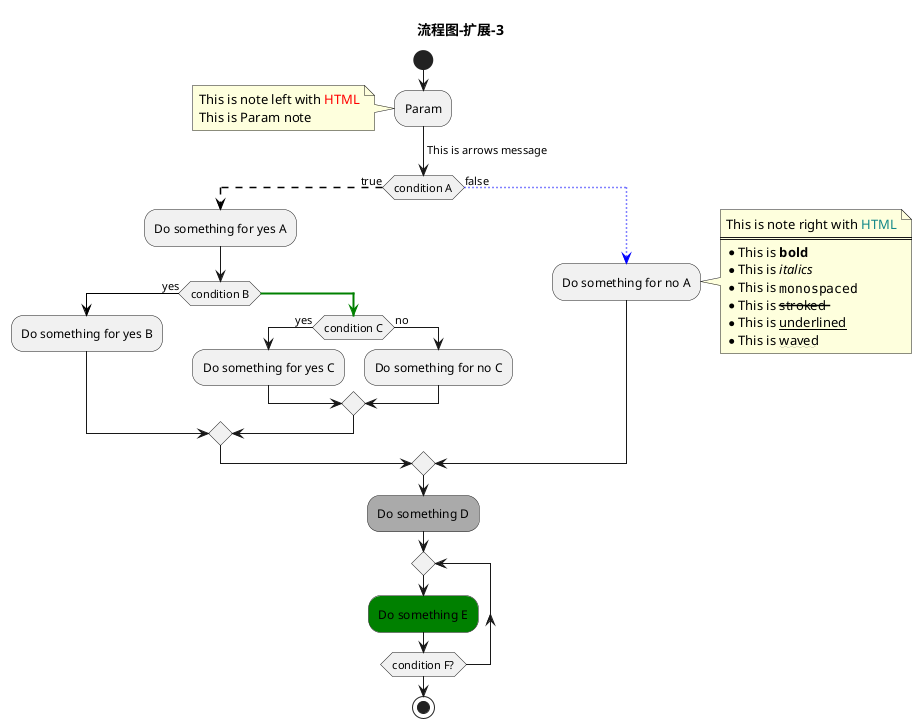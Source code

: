 @startuml
title 流程图-扩展-3

start
:Param;
-> This is arrows message;
note left
This is note left with <color #FF0000>HTML</color>
This is Param note
end note
if (condition A) then (true)
    -[#black,dashed]->
    :Do something for yes A;
    if (condition B) then (yes)
        -[#000000]->
        :Do something for yes B;
    else
        -[#green,bold]->
        if (condition C) then (yes)
            :Do something for yes C;
        else (no)
            :Do something for no C;
        endif
    endif
else (false)
    -[#blue,dotted]->
    :Do something for no A;
    note right
        This is note right with <color #118888>HTML</color>
        ====
        * This is **bold**
        * This is //italics//
        * This is ""monospaced""
        * This is --stroked --
        * This is __underlined__
        * This is ~~waved~~
    end note
endif

#AAAAAA:Do something D;
repeat
#Green:Do something E;
repeat while (condition F?)
stop
@enduml
